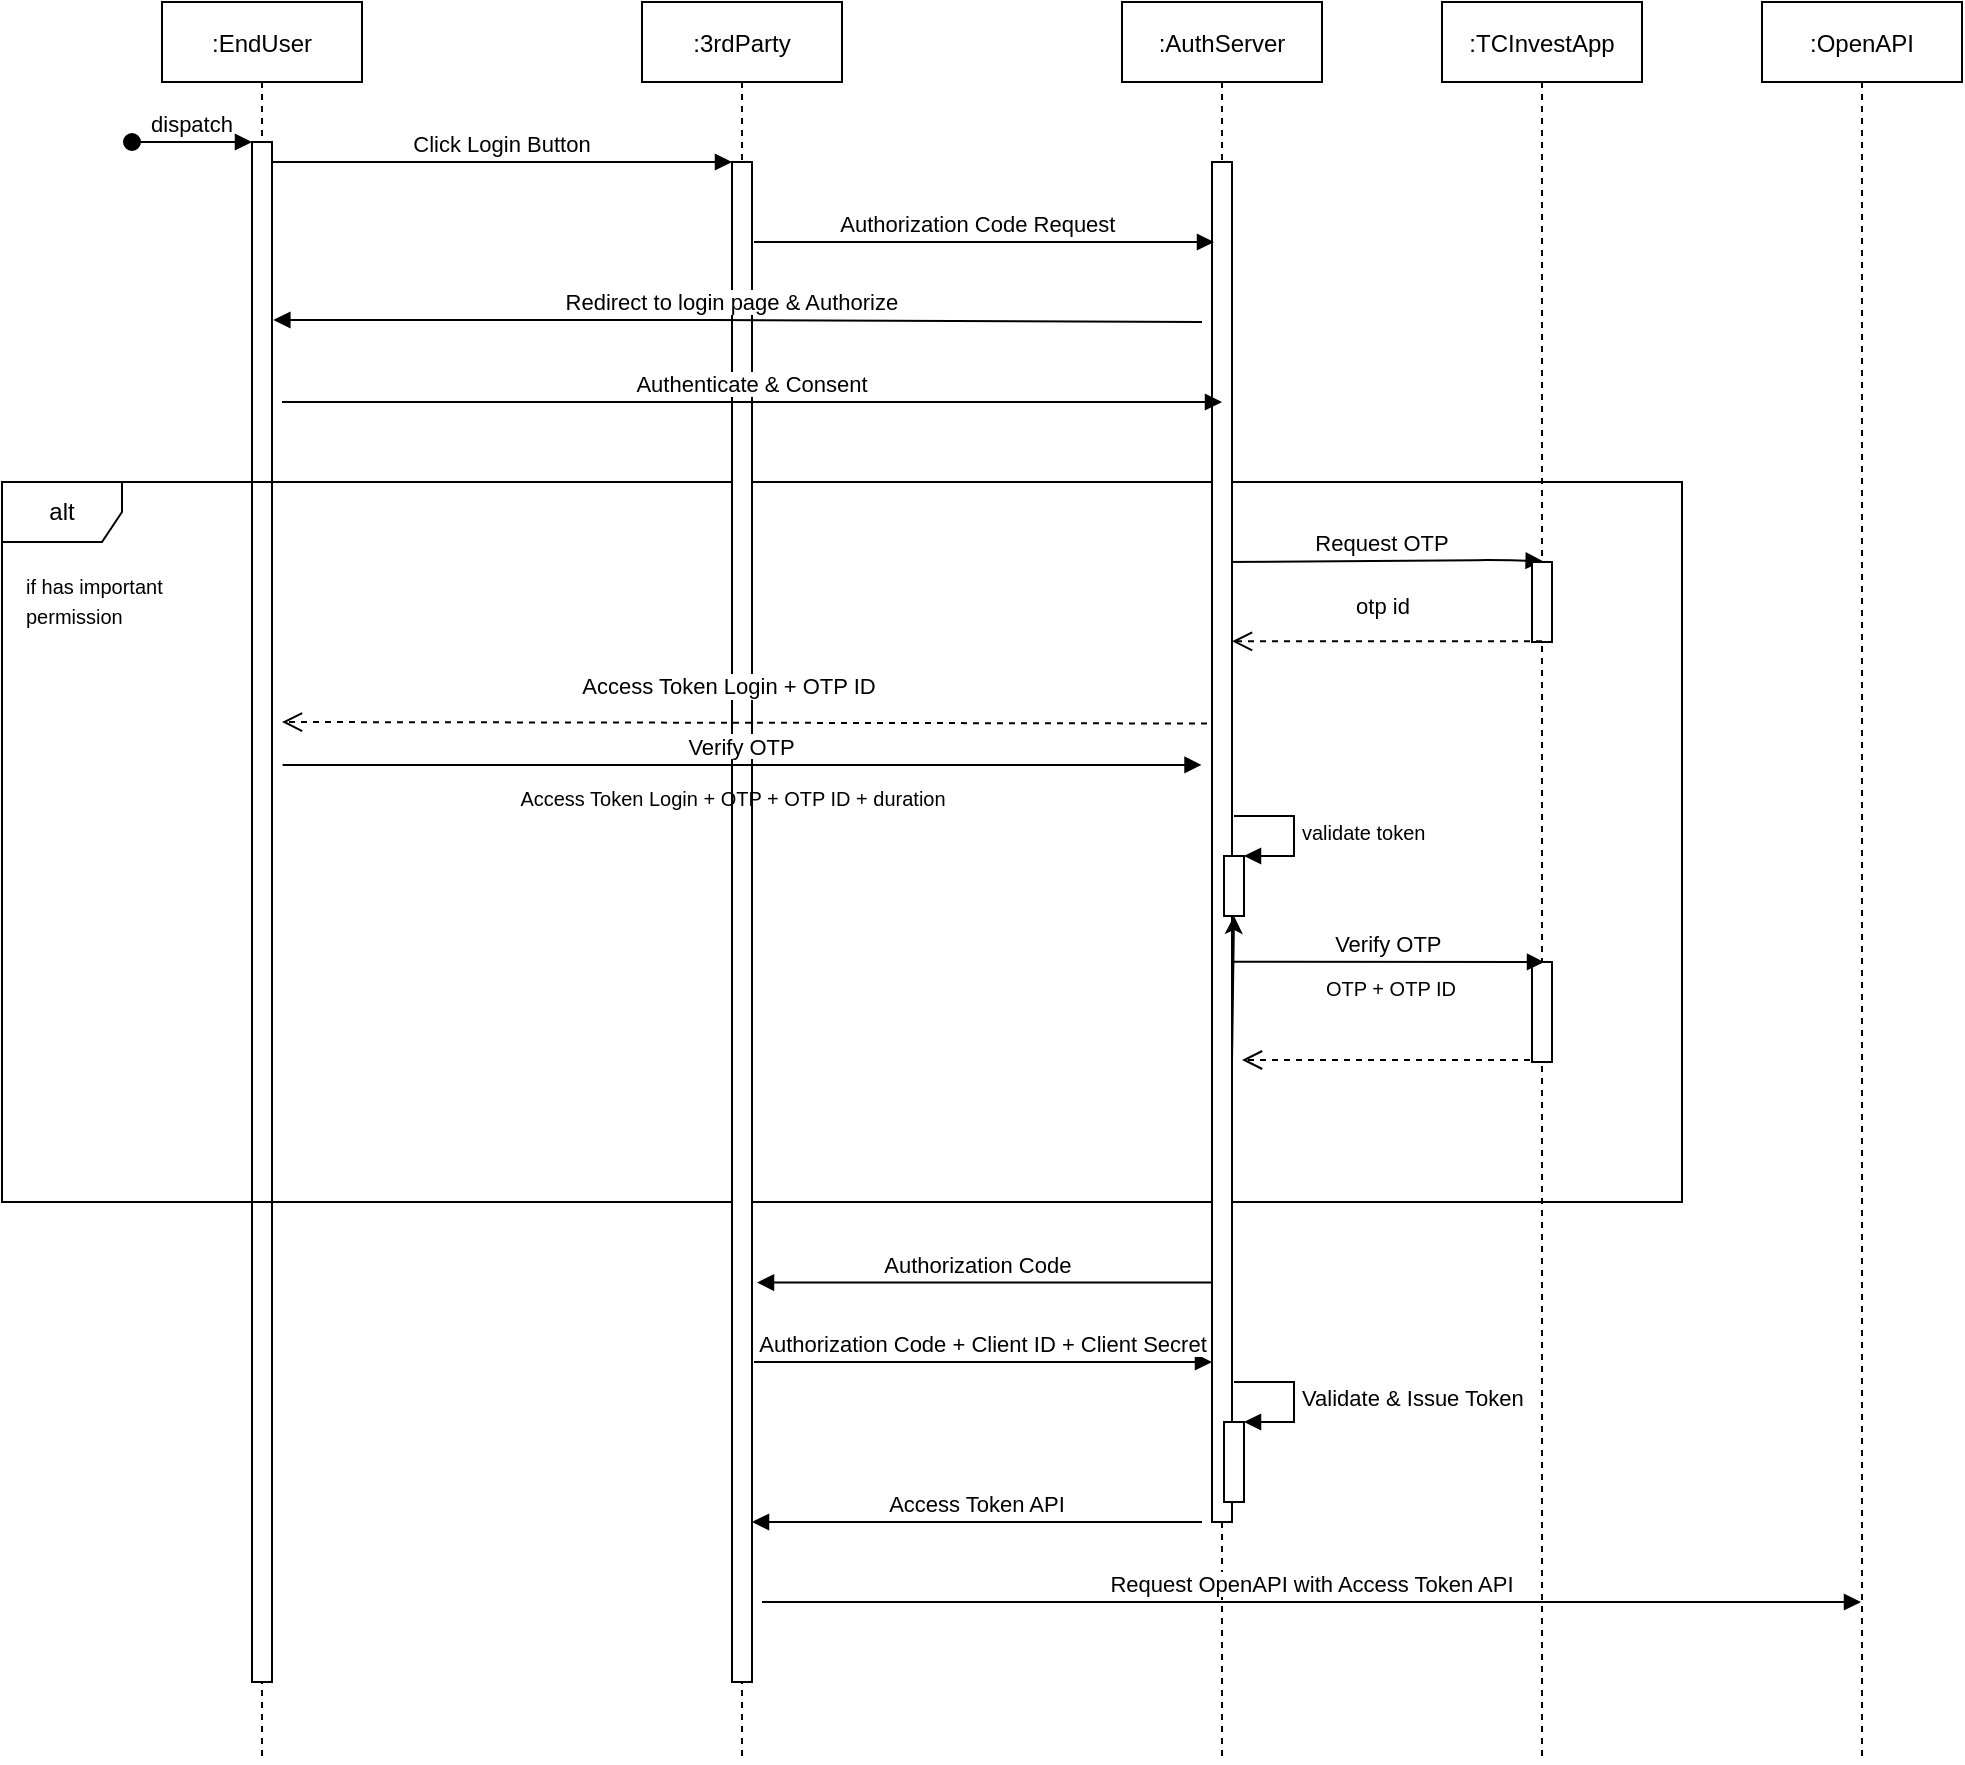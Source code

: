 <mxfile version="18.0.2" type="github">
  <diagram id="kgpKYQtTHZ0yAKxKKP6v" name="Page-1">
    <mxGraphModel dx="1185" dy="616" grid="1" gridSize="10" guides="1" tooltips="1" connect="1" arrows="1" fold="1" page="1" pageScale="1" pageWidth="850" pageHeight="1100" math="0" shadow="0">
      <root>
        <mxCell id="0" />
        <mxCell id="1" parent="0" />
        <mxCell id="3nuBFxr9cyL0pnOWT2aG-1" value=":EndUser" style="shape=umlLifeline;perimeter=lifelinePerimeter;container=1;collapsible=0;recursiveResize=0;rounded=0;shadow=0;strokeWidth=1;" parent="1" vertex="1">
          <mxGeometry x="120" y="80" width="100" height="880" as="geometry" />
        </mxCell>
        <mxCell id="3nuBFxr9cyL0pnOWT2aG-2" value="" style="points=[];perimeter=orthogonalPerimeter;rounded=0;shadow=0;strokeWidth=1;" parent="3nuBFxr9cyL0pnOWT2aG-1" vertex="1">
          <mxGeometry x="45" y="70" width="10" height="770" as="geometry" />
        </mxCell>
        <mxCell id="3nuBFxr9cyL0pnOWT2aG-3" value="dispatch" style="verticalAlign=bottom;startArrow=oval;endArrow=block;startSize=8;shadow=0;strokeWidth=1;" parent="3nuBFxr9cyL0pnOWT2aG-1" target="3nuBFxr9cyL0pnOWT2aG-2" edge="1">
          <mxGeometry relative="1" as="geometry">
            <mxPoint x="-15" y="70" as="sourcePoint" />
          </mxGeometry>
        </mxCell>
        <mxCell id="3nuBFxr9cyL0pnOWT2aG-5" value=":3rdParty" style="shape=umlLifeline;perimeter=lifelinePerimeter;container=1;collapsible=0;recursiveResize=0;rounded=0;shadow=0;strokeWidth=1;" parent="1" vertex="1">
          <mxGeometry x="360" y="80" width="100" height="880" as="geometry" />
        </mxCell>
        <mxCell id="h-oLE68M1VgkEwbi_Za4-15" value="alt" style="shape=umlFrame;whiteSpace=wrap;html=1;" vertex="1" parent="3nuBFxr9cyL0pnOWT2aG-5">
          <mxGeometry x="-320" y="240" width="840" height="360" as="geometry" />
        </mxCell>
        <mxCell id="3nuBFxr9cyL0pnOWT2aG-6" value="" style="points=[];perimeter=orthogonalPerimeter;rounded=0;shadow=0;strokeWidth=1;" parent="3nuBFxr9cyL0pnOWT2aG-5" vertex="1">
          <mxGeometry x="45" y="80" width="10" height="760" as="geometry" />
        </mxCell>
        <mxCell id="h-oLE68M1VgkEwbi_Za4-17" value="Verify OTP" style="verticalAlign=bottom;endArrow=block;entryX=0.714;entryY=0.393;shadow=0;strokeWidth=1;entryDx=0;entryDy=0;entryPerimeter=0;exitX=0.167;exitY=0.393;exitDx=0;exitDy=0;exitPerimeter=0;" edge="1" parent="3nuBFxr9cyL0pnOWT2aG-5" source="h-oLE68M1VgkEwbi_Za4-15" target="h-oLE68M1VgkEwbi_Za4-15">
          <mxGeometry relative="1" as="geometry">
            <mxPoint x="-105" y="401.0" as="sourcePoint" />
            <mxPoint x="165" y="401.0" as="targetPoint" />
          </mxGeometry>
        </mxCell>
        <mxCell id="h-oLE68M1VgkEwbi_Za4-18" value="Access Token Login + OTP + OTP ID + duration" style="text;html=1;align=center;verticalAlign=middle;resizable=0;points=[];autosize=1;strokeColor=none;fillColor=none;fontSize=10;" vertex="1" parent="3nuBFxr9cyL0pnOWT2aG-5">
          <mxGeometry x="-70" y="388" width="230" height="20" as="geometry" />
        </mxCell>
        <mxCell id="h-oLE68M1VgkEwbi_Za4-19" value="" style="html=1;verticalAlign=bottom;endArrow=open;dashed=1;endSize=8;rounded=0;" edge="1" parent="3nuBFxr9cyL0pnOWT2aG-5">
          <mxGeometry x="0.035" y="-9" relative="1" as="geometry">
            <mxPoint x="444" y="529" as="sourcePoint" />
            <mxPoint x="300" y="529" as="targetPoint" />
            <mxPoint as="offset" />
          </mxGeometry>
        </mxCell>
        <mxCell id="h-oLE68M1VgkEwbi_Za4-20" value="Request OTP" style="verticalAlign=bottom;endArrow=block;shadow=0;strokeWidth=1;entryX=-0.167;entryY=0.013;entryDx=0;entryDy=0;entryPerimeter=0;" edge="1" parent="3nuBFxr9cyL0pnOWT2aG-5">
          <mxGeometry relative="1" as="geometry">
            <mxPoint x="290" y="280" as="sourcePoint" />
            <mxPoint x="450.33" y="279.52" as="targetPoint" />
            <Array as="points">
              <mxPoint x="427" y="279" />
            </Array>
          </mxGeometry>
        </mxCell>
        <mxCell id="h-oLE68M1VgkEwbi_Za4-29" value="OTP + OTP ID" style="text;html=1;align=center;verticalAlign=middle;resizable=0;points=[];autosize=1;strokeColor=none;fillColor=none;fontSize=10;" vertex="1" parent="3nuBFxr9cyL0pnOWT2aG-5">
          <mxGeometry x="334" y="483" width="80" height="20" as="geometry" />
        </mxCell>
        <mxCell id="3nuBFxr9cyL0pnOWT2aG-8" value="Click Login Button" style="verticalAlign=bottom;endArrow=block;entryX=0;entryY=0;shadow=0;strokeWidth=1;" parent="1" source="3nuBFxr9cyL0pnOWT2aG-2" target="3nuBFxr9cyL0pnOWT2aG-6" edge="1">
          <mxGeometry relative="1" as="geometry">
            <mxPoint x="275" y="160" as="sourcePoint" />
          </mxGeometry>
        </mxCell>
        <mxCell id="h-oLE68M1VgkEwbi_Za4-1" value=":AuthServer" style="shape=umlLifeline;perimeter=lifelinePerimeter;container=1;collapsible=0;recursiveResize=0;rounded=0;shadow=0;strokeWidth=1;" vertex="1" parent="1">
          <mxGeometry x="600" y="80" width="100" height="880" as="geometry" />
        </mxCell>
        <mxCell id="h-oLE68M1VgkEwbi_Za4-2" value="" style="points=[];perimeter=orthogonalPerimeter;rounded=0;shadow=0;strokeWidth=1;" vertex="1" parent="h-oLE68M1VgkEwbi_Za4-1">
          <mxGeometry x="45" y="80" width="10" height="680" as="geometry" />
        </mxCell>
        <mxCell id="h-oLE68M1VgkEwbi_Za4-22" value="" style="html=1;points=[];perimeter=orthogonalPerimeter;fontSize=10;" vertex="1" parent="h-oLE68M1VgkEwbi_Za4-1">
          <mxGeometry x="51" y="427" width="10" height="30" as="geometry" />
        </mxCell>
        <mxCell id="h-oLE68M1VgkEwbi_Za4-23" value="validate token" style="edgeStyle=orthogonalEdgeStyle;html=1;align=left;spacingLeft=2;endArrow=block;rounded=0;entryX=1;entryY=0;fontSize=10;" edge="1" parent="h-oLE68M1VgkEwbi_Za4-1" target="h-oLE68M1VgkEwbi_Za4-22">
          <mxGeometry relative="1" as="geometry">
            <mxPoint x="56" y="407" as="sourcePoint" />
            <Array as="points">
              <mxPoint x="86" y="407" />
            </Array>
          </mxGeometry>
        </mxCell>
        <mxCell id="h-oLE68M1VgkEwbi_Za4-36" value="" style="html=1;points=[];perimeter=orthogonalPerimeter;" vertex="1" parent="h-oLE68M1VgkEwbi_Za4-1">
          <mxGeometry x="51" y="710" width="10" height="40" as="geometry" />
        </mxCell>
        <mxCell id="h-oLE68M1VgkEwbi_Za4-37" value="Validate &amp;amp; Issue Token" style="edgeStyle=orthogonalEdgeStyle;html=1;align=left;spacingLeft=2;endArrow=block;rounded=0;entryX=1;entryY=0;" edge="1" target="h-oLE68M1VgkEwbi_Za4-36" parent="h-oLE68M1VgkEwbi_Za4-1">
          <mxGeometry relative="1" as="geometry">
            <mxPoint x="56" y="690" as="sourcePoint" />
            <Array as="points">
              <mxPoint x="86" y="690" />
            </Array>
          </mxGeometry>
        </mxCell>
        <mxCell id="h-oLE68M1VgkEwbi_Za4-3" value=":TCInvestApp" style="shape=umlLifeline;perimeter=lifelinePerimeter;container=1;collapsible=0;recursiveResize=0;rounded=0;shadow=0;strokeWidth=1;" vertex="1" parent="1">
          <mxGeometry x="760" y="80" width="100" height="880" as="geometry" />
        </mxCell>
        <mxCell id="h-oLE68M1VgkEwbi_Za4-26" value="" style="points=[];perimeter=orthogonalPerimeter;rounded=0;shadow=0;strokeWidth=1;" vertex="1" parent="h-oLE68M1VgkEwbi_Za4-3">
          <mxGeometry x="45" y="280" width="10" height="40" as="geometry" />
        </mxCell>
        <mxCell id="h-oLE68M1VgkEwbi_Za4-27" value="" style="points=[];perimeter=orthogonalPerimeter;rounded=0;shadow=0;strokeWidth=1;" vertex="1" parent="h-oLE68M1VgkEwbi_Za4-3">
          <mxGeometry x="45" y="480" width="10" height="50" as="geometry" />
        </mxCell>
        <mxCell id="h-oLE68M1VgkEwbi_Za4-5" value="Authorization Code Request  " style="verticalAlign=bottom;endArrow=block;entryX=0;entryY=0;shadow=0;strokeWidth=1;" edge="1" parent="1">
          <mxGeometry relative="1" as="geometry">
            <mxPoint x="416" y="200.0" as="sourcePoint" />
            <mxPoint x="646" y="200.0" as="targetPoint" />
          </mxGeometry>
        </mxCell>
        <mxCell id="h-oLE68M1VgkEwbi_Za4-9" value="Redirect to login page &amp; Authorize  " style="verticalAlign=bottom;endArrow=block;shadow=0;strokeWidth=1;" edge="1" parent="1">
          <mxGeometry relative="1" as="geometry">
            <mxPoint x="640" y="240" as="sourcePoint" />
            <mxPoint x="175.667" y="239" as="targetPoint" />
            <Array as="points">
              <mxPoint x="386" y="239" />
            </Array>
          </mxGeometry>
        </mxCell>
        <mxCell id="h-oLE68M1VgkEwbi_Za4-10" value="Authenticate &amp; Consent" style="verticalAlign=bottom;endArrow=block;shadow=0;strokeWidth=1;" edge="1" parent="1">
          <mxGeometry relative="1" as="geometry">
            <mxPoint x="180" y="280.0" as="sourcePoint" />
            <mxPoint x="650" y="280" as="targetPoint" />
          </mxGeometry>
        </mxCell>
        <mxCell id="h-oLE68M1VgkEwbi_Za4-30" value="&lt;font style=&quot;font-size: 10px;&quot;&gt;if has important&lt;br&gt;permission&lt;/font&gt;" style="text;html=1;align=left;verticalAlign=middle;resizable=0;points=[];autosize=1;strokeColor=none;fillColor=none;" vertex="1" parent="1">
          <mxGeometry x="50" y="359" width="80" height="40" as="geometry" />
        </mxCell>
        <mxCell id="h-oLE68M1VgkEwbi_Za4-21" value="otp id" style="html=1;verticalAlign=bottom;endArrow=open;dashed=1;endSize=8;rounded=0;exitX=0.5;exitY=0.992;exitDx=0;exitDy=0;exitPerimeter=0;" edge="1" parent="1" source="h-oLE68M1VgkEwbi_Za4-26">
          <mxGeometry x="0.035" y="-9" relative="1" as="geometry">
            <mxPoint x="395" y="329.0" as="sourcePoint" />
            <mxPoint x="655" y="399.68" as="targetPoint" />
            <mxPoint as="offset" />
          </mxGeometry>
        </mxCell>
        <mxCell id="h-oLE68M1VgkEwbi_Za4-16" value="Access Token Login + OTP ID" style="html=1;verticalAlign=bottom;endArrow=open;dashed=1;endSize=8;rounded=0;exitX=-0.25;exitY=0.729;exitDx=0;exitDy=0;exitPerimeter=0;" edge="1" parent="1">
          <mxGeometry x="0.035" y="-9" relative="1" as="geometry">
            <mxPoint x="642.5" y="440.76" as="sourcePoint" />
            <mxPoint x="180" y="440" as="targetPoint" />
            <mxPoint as="offset" />
          </mxGeometry>
        </mxCell>
        <mxCell id="h-oLE68M1VgkEwbi_Za4-28" value="Verify OTP" style="verticalAlign=bottom;endArrow=block;shadow=0;strokeWidth=1;exitX=0.917;exitY=0.911;exitDx=0;exitDy=0;exitPerimeter=0;" edge="1" parent="1">
          <mxGeometry relative="1" as="geometry">
            <mxPoint x="655.17" y="559.84" as="sourcePoint" />
            <mxPoint x="811" y="560" as="targetPoint" />
          </mxGeometry>
        </mxCell>
        <mxCell id="h-oLE68M1VgkEwbi_Za4-31" value="" style="edgeStyle=orthogonalEdgeStyle;rounded=0;orthogonalLoop=1;jettySize=auto;html=1;" edge="1" parent="1" target="h-oLE68M1VgkEwbi_Za4-22">
          <mxGeometry relative="1" as="geometry">
            <mxPoint x="655" y="610" as="sourcePoint" />
          </mxGeometry>
        </mxCell>
        <mxCell id="h-oLE68M1VgkEwbi_Za4-33" value="Authorization Code  " style="verticalAlign=bottom;endArrow=block;shadow=0;strokeWidth=1;entryX=1.25;entryY=0.778;entryDx=0;entryDy=0;entryPerimeter=0;" edge="1" parent="1">
          <mxGeometry relative="1" as="geometry">
            <mxPoint x="645" y="720.28" as="sourcePoint" />
            <mxPoint x="417.5" y="720.28" as="targetPoint" />
          </mxGeometry>
        </mxCell>
        <mxCell id="h-oLE68M1VgkEwbi_Za4-35" value="Authorization Code + Client ID + Client Secret" style="verticalAlign=bottom;endArrow=block;shadow=0;strokeWidth=1;" edge="1" parent="1">
          <mxGeometry relative="1" as="geometry">
            <mxPoint x="416" y="760" as="sourcePoint" />
            <mxPoint x="645" y="760" as="targetPoint" />
          </mxGeometry>
        </mxCell>
        <mxCell id="h-oLE68M1VgkEwbi_Za4-40" value="Access Token API" style="verticalAlign=bottom;endArrow=block;shadow=0;strokeWidth=1;" edge="1" parent="1" target="3nuBFxr9cyL0pnOWT2aG-6">
          <mxGeometry relative="1" as="geometry">
            <mxPoint x="640" y="840" as="sourcePoint" />
            <mxPoint x="420" y="840.0" as="targetPoint" />
          </mxGeometry>
        </mxCell>
        <mxCell id="h-oLE68M1VgkEwbi_Za4-41" value=":OpenAPI" style="shape=umlLifeline;perimeter=lifelinePerimeter;container=1;collapsible=0;recursiveResize=0;rounded=0;shadow=0;strokeWidth=1;" vertex="1" parent="1">
          <mxGeometry x="920" y="80" width="100" height="880" as="geometry" />
        </mxCell>
        <mxCell id="h-oLE68M1VgkEwbi_Za4-44" value="Request OpenAPI with Access Token API" style="verticalAlign=bottom;endArrow=block;shadow=0;strokeWidth=1;" edge="1" parent="1" target="h-oLE68M1VgkEwbi_Za4-41">
          <mxGeometry relative="1" as="geometry">
            <mxPoint x="420" y="880" as="sourcePoint" />
            <mxPoint x="649" y="880" as="targetPoint" />
          </mxGeometry>
        </mxCell>
      </root>
    </mxGraphModel>
  </diagram>
</mxfile>
